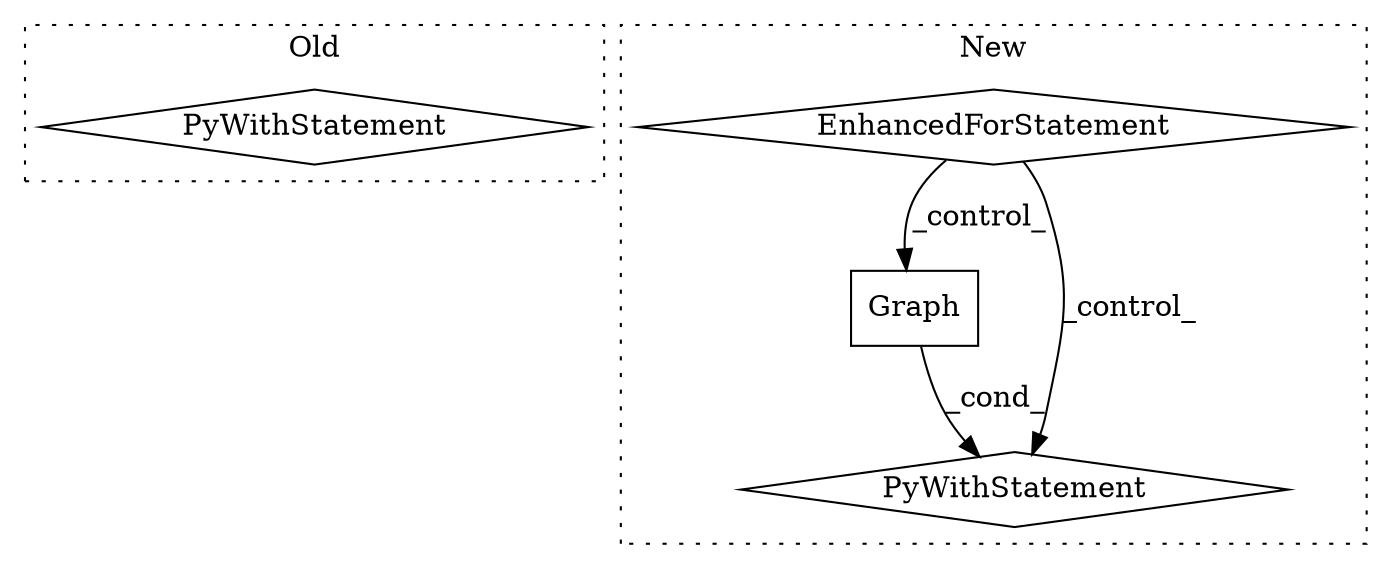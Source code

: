 digraph G {
subgraph cluster0 {
1 [label="PyWithStatement" a="104" s="6760,6789" l="10,2" shape="diamond"];
label = "Old";
style="dotted";
}
subgraph cluster1 {
2 [label="Graph" a="32" s="8574" l="7" shape="box"];
3 [label="EnhancedForStatement" a="70" s="8320,8544" l="53,2" shape="diamond"];
4 [label="PyWithStatement" a="104" s="9196,9233" l="10,2" shape="diamond"];
label = "New";
style="dotted";
}
2 -> 4 [label="_cond_"];
3 -> 2 [label="_control_"];
3 -> 4 [label="_control_"];
}
